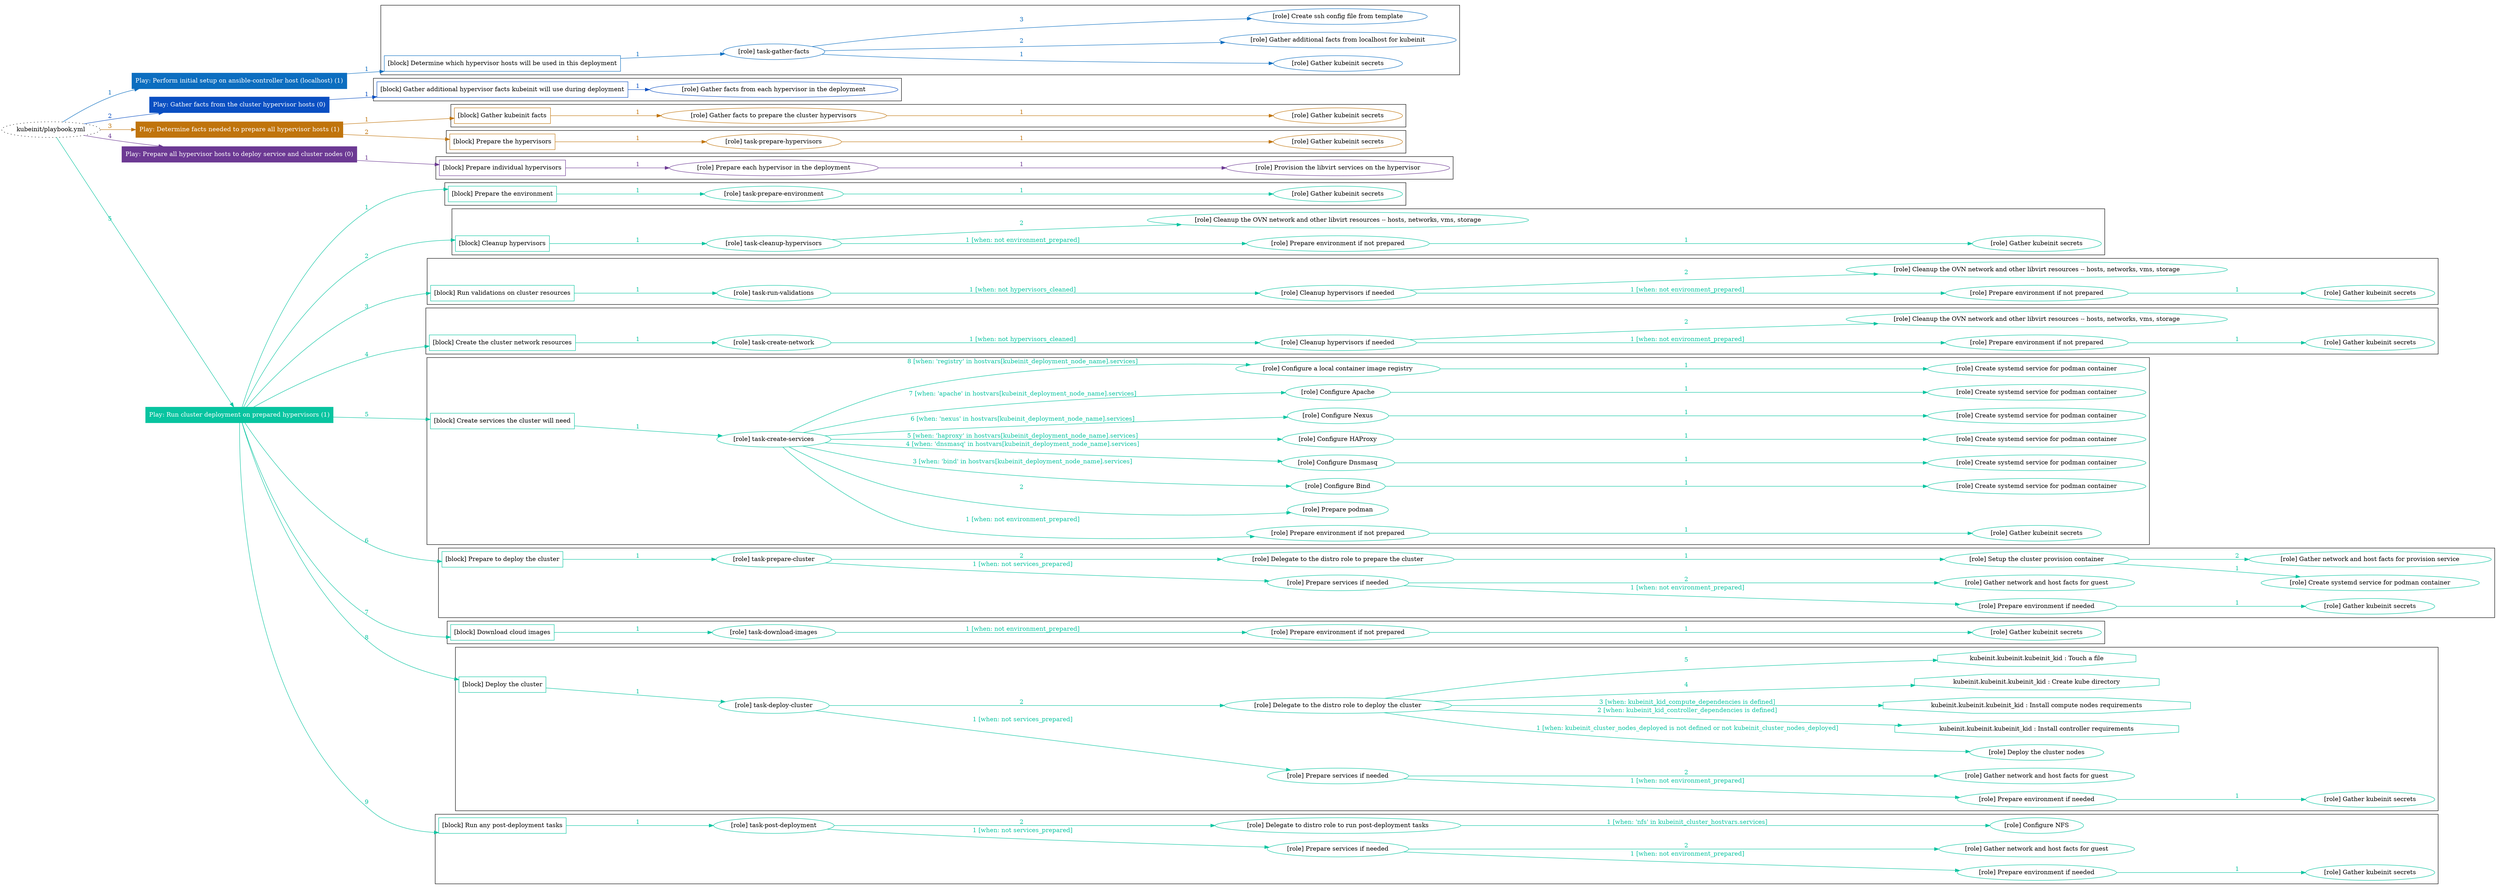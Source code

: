 digraph {
	graph [concentrate=true ordering=in rankdir=LR ratio=fill]
	edge [esep=5 sep=10]
	"kubeinit/playbook.yml" [URL="/home/runner/work/kubeinit/kubeinit/kubeinit/playbook.yml" id=playbook_22197da9 style=dotted]
	"kubeinit/playbook.yml" -> play_dfbb3add [label="1 " color="#0c6ec0" fontcolor="#0c6ec0" id=edge_daa9e995 labeltooltip="1 " tooltip="1 "]
	subgraph "Play: Perform initial setup on ansible-controller host (localhost) (1)" {
		play_dfbb3add [label="Play: Perform initial setup on ansible-controller host (localhost) (1)" URL="/home/runner/work/kubeinit/kubeinit/kubeinit/playbook.yml" color="#0c6ec0" fontcolor="#ffffff" id=play_dfbb3add shape=box style=filled tooltip=localhost]
		play_dfbb3add -> block_6f5f00fe [label=1 color="#0c6ec0" fontcolor="#0c6ec0" id=edge_54e26ec7 labeltooltip=1 tooltip=1]
		subgraph cluster_block_6f5f00fe {
			block_6f5f00fe [label="[block] Determine which hypervisor hosts will be used in this deployment" URL="/home/runner/work/kubeinit/kubeinit/kubeinit/playbook.yml" color="#0c6ec0" id=block_6f5f00fe labeltooltip="Determine which hypervisor hosts will be used in this deployment" shape=box tooltip="Determine which hypervisor hosts will be used in this deployment"]
			block_6f5f00fe -> role_63e7d4ee [label="1 " color="#0c6ec0" fontcolor="#0c6ec0" id=edge_3710cad5 labeltooltip="1 " tooltip="1 "]
			subgraph "task-gather-facts" {
				role_63e7d4ee [label="[role] task-gather-facts" URL="/home/runner/work/kubeinit/kubeinit/kubeinit/playbook.yml" color="#0c6ec0" id=role_63e7d4ee tooltip="task-gather-facts"]
				role_63e7d4ee -> role_2465e151 [label="1 " color="#0c6ec0" fontcolor="#0c6ec0" id=edge_50d20d78 labeltooltip="1 " tooltip="1 "]
				subgraph "Gather kubeinit secrets" {
					role_2465e151 [label="[role] Gather kubeinit secrets" URL="/home/runner/.ansible/collections/ansible_collections/kubeinit/kubeinit/roles/kubeinit_prepare/tasks/build_hypervisors_group.yml" color="#0c6ec0" id=role_2465e151 tooltip="Gather kubeinit secrets"]
				}
				role_63e7d4ee -> role_0778897a [label="2 " color="#0c6ec0" fontcolor="#0c6ec0" id=edge_d1213c24 labeltooltip="2 " tooltip="2 "]
				subgraph "Gather additional facts from localhost for kubeinit" {
					role_0778897a [label="[role] Gather additional facts from localhost for kubeinit" URL="/home/runner/.ansible/collections/ansible_collections/kubeinit/kubeinit/roles/kubeinit_prepare/tasks/build_hypervisors_group.yml" color="#0c6ec0" id=role_0778897a tooltip="Gather additional facts from localhost for kubeinit"]
				}
				role_63e7d4ee -> role_16df8409 [label="3 " color="#0c6ec0" fontcolor="#0c6ec0" id=edge_a0b9097c labeltooltip="3 " tooltip="3 "]
				subgraph "Create ssh config file from template" {
					role_16df8409 [label="[role] Create ssh config file from template" URL="/home/runner/.ansible/collections/ansible_collections/kubeinit/kubeinit/roles/kubeinit_prepare/tasks/build_hypervisors_group.yml" color="#0c6ec0" id=role_16df8409 tooltip="Create ssh config file from template"]
				}
			}
		}
	}
	"kubeinit/playbook.yml" -> play_1819d7c6 [label="2 " color="#0a4fc2" fontcolor="#0a4fc2" id=edge_06a227a9 labeltooltip="2 " tooltip="2 "]
	subgraph "Play: Gather facts from the cluster hypervisor hosts (0)" {
		play_1819d7c6 [label="Play: Gather facts from the cluster hypervisor hosts (0)" URL="/home/runner/work/kubeinit/kubeinit/kubeinit/playbook.yml" color="#0a4fc2" fontcolor="#ffffff" id=play_1819d7c6 shape=box style=filled tooltip="Play: Gather facts from the cluster hypervisor hosts (0)"]
		play_1819d7c6 -> block_74dc9db5 [label=1 color="#0a4fc2" fontcolor="#0a4fc2" id=edge_98acb7e0 labeltooltip=1 tooltip=1]
		subgraph cluster_block_74dc9db5 {
			block_74dc9db5 [label="[block] Gather additional hypervisor facts kubeinit will use during deployment" URL="/home/runner/work/kubeinit/kubeinit/kubeinit/playbook.yml" color="#0a4fc2" id=block_74dc9db5 labeltooltip="Gather additional hypervisor facts kubeinit will use during deployment" shape=box tooltip="Gather additional hypervisor facts kubeinit will use during deployment"]
			block_74dc9db5 -> role_ea27091c [label="1 " color="#0a4fc2" fontcolor="#0a4fc2" id=edge_0d5a9756 labeltooltip="1 " tooltip="1 "]
			subgraph "Gather facts from each hypervisor in the deployment" {
				role_ea27091c [label="[role] Gather facts from each hypervisor in the deployment" URL="/home/runner/work/kubeinit/kubeinit/kubeinit/playbook.yml" color="#0a4fc2" id=role_ea27091c tooltip="Gather facts from each hypervisor in the deployment"]
			}
		}
	}
	"kubeinit/playbook.yml" -> play_4933cd60 [label="3 " color="#c0740c" fontcolor="#c0740c" id=edge_a0f197e3 labeltooltip="3 " tooltip="3 "]
	subgraph "Play: Determine facts needed to prepare all hypervisor hosts (1)" {
		play_4933cd60 [label="Play: Determine facts needed to prepare all hypervisor hosts (1)" URL="/home/runner/work/kubeinit/kubeinit/kubeinit/playbook.yml" color="#c0740c" fontcolor="#ffffff" id=play_4933cd60 shape=box style=filled tooltip=localhost]
		play_4933cd60 -> block_14d2f7b6 [label=1 color="#c0740c" fontcolor="#c0740c" id=edge_ce00b494 labeltooltip=1 tooltip=1]
		subgraph cluster_block_14d2f7b6 {
			block_14d2f7b6 [label="[block] Gather kubeinit facts" URL="/home/runner/work/kubeinit/kubeinit/kubeinit/playbook.yml" color="#c0740c" id=block_14d2f7b6 labeltooltip="Gather kubeinit facts" shape=box tooltip="Gather kubeinit facts"]
			block_14d2f7b6 -> role_444269ab [label="1 " color="#c0740c" fontcolor="#c0740c" id=edge_731fd432 labeltooltip="1 " tooltip="1 "]
			subgraph "Gather facts to prepare the cluster hypervisors" {
				role_444269ab [label="[role] Gather facts to prepare the cluster hypervisors" URL="/home/runner/work/kubeinit/kubeinit/kubeinit/playbook.yml" color="#c0740c" id=role_444269ab tooltip="Gather facts to prepare the cluster hypervisors"]
				role_444269ab -> role_38a3f9aa [label="1 " color="#c0740c" fontcolor="#c0740c" id=edge_2189d245 labeltooltip="1 " tooltip="1 "]
				subgraph "Gather kubeinit secrets" {
					role_38a3f9aa [label="[role] Gather kubeinit secrets" URL="/home/runner/.ansible/collections/ansible_collections/kubeinit/kubeinit/roles/kubeinit_prepare/tasks/gather_kubeinit_facts.yml" color="#c0740c" id=role_38a3f9aa tooltip="Gather kubeinit secrets"]
				}
			}
		}
		play_4933cd60 -> block_ef5583ae [label=2 color="#c0740c" fontcolor="#c0740c" id=edge_85aeae31 labeltooltip=2 tooltip=2]
		subgraph cluster_block_ef5583ae {
			block_ef5583ae [label="[block] Prepare the hypervisors" URL="/home/runner/work/kubeinit/kubeinit/kubeinit/playbook.yml" color="#c0740c" id=block_ef5583ae labeltooltip="Prepare the hypervisors" shape=box tooltip="Prepare the hypervisors"]
			block_ef5583ae -> role_3edee501 [label="1 " color="#c0740c" fontcolor="#c0740c" id=edge_c57f57ad labeltooltip="1 " tooltip="1 "]
			subgraph "task-prepare-hypervisors" {
				role_3edee501 [label="[role] task-prepare-hypervisors" URL="/home/runner/work/kubeinit/kubeinit/kubeinit/playbook.yml" color="#c0740c" id=role_3edee501 tooltip="task-prepare-hypervisors"]
				role_3edee501 -> role_8e054eee [label="1 " color="#c0740c" fontcolor="#c0740c" id=edge_2eb22603 labeltooltip="1 " tooltip="1 "]
				subgraph "Gather kubeinit secrets" {
					role_8e054eee [label="[role] Gather kubeinit secrets" URL="/home/runner/.ansible/collections/ansible_collections/kubeinit/kubeinit/roles/kubeinit_prepare/tasks/gather_kubeinit_facts.yml" color="#c0740c" id=role_8e054eee tooltip="Gather kubeinit secrets"]
				}
			}
		}
	}
	"kubeinit/playbook.yml" -> play_22c21486 [label="4 " color="#6c3993" fontcolor="#6c3993" id=edge_c69cd452 labeltooltip="4 " tooltip="4 "]
	subgraph "Play: Prepare all hypervisor hosts to deploy service and cluster nodes (0)" {
		play_22c21486 [label="Play: Prepare all hypervisor hosts to deploy service and cluster nodes (0)" URL="/home/runner/work/kubeinit/kubeinit/kubeinit/playbook.yml" color="#6c3993" fontcolor="#ffffff" id=play_22c21486 shape=box style=filled tooltip="Play: Prepare all hypervisor hosts to deploy service and cluster nodes (0)"]
		play_22c21486 -> block_dadc3f27 [label=1 color="#6c3993" fontcolor="#6c3993" id=edge_1605c1c4 labeltooltip=1 tooltip=1]
		subgraph cluster_block_dadc3f27 {
			block_dadc3f27 [label="[block] Prepare individual hypervisors" URL="/home/runner/work/kubeinit/kubeinit/kubeinit/playbook.yml" color="#6c3993" id=block_dadc3f27 labeltooltip="Prepare individual hypervisors" shape=box tooltip="Prepare individual hypervisors"]
			block_dadc3f27 -> role_3fb8273d [label="1 " color="#6c3993" fontcolor="#6c3993" id=edge_8bc1fc9d labeltooltip="1 " tooltip="1 "]
			subgraph "Prepare each hypervisor in the deployment" {
				role_3fb8273d [label="[role] Prepare each hypervisor in the deployment" URL="/home/runner/work/kubeinit/kubeinit/kubeinit/playbook.yml" color="#6c3993" id=role_3fb8273d tooltip="Prepare each hypervisor in the deployment"]
				role_3fb8273d -> role_47a8829d [label="1 " color="#6c3993" fontcolor="#6c3993" id=edge_d5b0da72 labeltooltip="1 " tooltip="1 "]
				subgraph "Provision the libvirt services on the hypervisor" {
					role_47a8829d [label="[role] Provision the libvirt services on the hypervisor" URL="/home/runner/.ansible/collections/ansible_collections/kubeinit/kubeinit/roles/kubeinit_prepare/tasks/prepare_hypervisor.yml" color="#6c3993" id=role_47a8829d tooltip="Provision the libvirt services on the hypervisor"]
				}
			}
		}
	}
	"kubeinit/playbook.yml" -> play_25869665 [label="5 " color="#08c4a0" fontcolor="#08c4a0" id=edge_3e94127d labeltooltip="5 " tooltip="5 "]
	subgraph "Play: Run cluster deployment on prepared hypervisors (1)" {
		play_25869665 [label="Play: Run cluster deployment on prepared hypervisors (1)" URL="/home/runner/work/kubeinit/kubeinit/kubeinit/playbook.yml" color="#08c4a0" fontcolor="#ffffff" id=play_25869665 shape=box style=filled tooltip=localhost]
		play_25869665 -> block_2323a102 [label=1 color="#08c4a0" fontcolor="#08c4a0" id=edge_537d55c5 labeltooltip=1 tooltip=1]
		subgraph cluster_block_2323a102 {
			block_2323a102 [label="[block] Prepare the environment" URL="/home/runner/work/kubeinit/kubeinit/kubeinit/playbook.yml" color="#08c4a0" id=block_2323a102 labeltooltip="Prepare the environment" shape=box tooltip="Prepare the environment"]
			block_2323a102 -> role_9ac5d329 [label="1 " color="#08c4a0" fontcolor="#08c4a0" id=edge_85229d1d labeltooltip="1 " tooltip="1 "]
			subgraph "task-prepare-environment" {
				role_9ac5d329 [label="[role] task-prepare-environment" URL="/home/runner/work/kubeinit/kubeinit/kubeinit/playbook.yml" color="#08c4a0" id=role_9ac5d329 tooltip="task-prepare-environment"]
				role_9ac5d329 -> role_4e798cd1 [label="1 " color="#08c4a0" fontcolor="#08c4a0" id=edge_be746b03 labeltooltip="1 " tooltip="1 "]
				subgraph "Gather kubeinit secrets" {
					role_4e798cd1 [label="[role] Gather kubeinit secrets" URL="/home/runner/.ansible/collections/ansible_collections/kubeinit/kubeinit/roles/kubeinit_prepare/tasks/gather_kubeinit_facts.yml" color="#08c4a0" id=role_4e798cd1 tooltip="Gather kubeinit secrets"]
				}
			}
		}
		play_25869665 -> block_086ba03d [label=2 color="#08c4a0" fontcolor="#08c4a0" id=edge_cbdcc7f5 labeltooltip=2 tooltip=2]
		subgraph cluster_block_086ba03d {
			block_086ba03d [label="[block] Cleanup hypervisors" URL="/home/runner/work/kubeinit/kubeinit/kubeinit/playbook.yml" color="#08c4a0" id=block_086ba03d labeltooltip="Cleanup hypervisors" shape=box tooltip="Cleanup hypervisors"]
			block_086ba03d -> role_3596e7da [label="1 " color="#08c4a0" fontcolor="#08c4a0" id=edge_333f1422 labeltooltip="1 " tooltip="1 "]
			subgraph "task-cleanup-hypervisors" {
				role_3596e7da [label="[role] task-cleanup-hypervisors" URL="/home/runner/work/kubeinit/kubeinit/kubeinit/playbook.yml" color="#08c4a0" id=role_3596e7da tooltip="task-cleanup-hypervisors"]
				role_3596e7da -> role_9860547c [label="1 [when: not environment_prepared]" color="#08c4a0" fontcolor="#08c4a0" id=edge_645aa606 labeltooltip="1 [when: not environment_prepared]" tooltip="1 [when: not environment_prepared]"]
				subgraph "Prepare environment if not prepared" {
					role_9860547c [label="[role] Prepare environment if not prepared" URL="/home/runner/.ansible/collections/ansible_collections/kubeinit/kubeinit/roles/kubeinit_prepare/tasks/cleanup_hypervisors.yml" color="#08c4a0" id=role_9860547c tooltip="Prepare environment if not prepared"]
					role_9860547c -> role_bac685ea [label="1 " color="#08c4a0" fontcolor="#08c4a0" id=edge_84f13e6b labeltooltip="1 " tooltip="1 "]
					subgraph "Gather kubeinit secrets" {
						role_bac685ea [label="[role] Gather kubeinit secrets" URL="/home/runner/.ansible/collections/ansible_collections/kubeinit/kubeinit/roles/kubeinit_prepare/tasks/gather_kubeinit_facts.yml" color="#08c4a0" id=role_bac685ea tooltip="Gather kubeinit secrets"]
					}
				}
				role_3596e7da -> role_233bf0fc [label="2 " color="#08c4a0" fontcolor="#08c4a0" id=edge_42653588 labeltooltip="2 " tooltip="2 "]
				subgraph "Cleanup the OVN network and other libvirt resources -- hosts, networks, vms, storage" {
					role_233bf0fc [label="[role] Cleanup the OVN network and other libvirt resources -- hosts, networks, vms, storage" URL="/home/runner/.ansible/collections/ansible_collections/kubeinit/kubeinit/roles/kubeinit_prepare/tasks/cleanup_hypervisors.yml" color="#08c4a0" id=role_233bf0fc tooltip="Cleanup the OVN network and other libvirt resources -- hosts, networks, vms, storage"]
				}
			}
		}
		play_25869665 -> block_9a616927 [label=3 color="#08c4a0" fontcolor="#08c4a0" id=edge_1c16e796 labeltooltip=3 tooltip=3]
		subgraph cluster_block_9a616927 {
			block_9a616927 [label="[block] Run validations on cluster resources" URL="/home/runner/work/kubeinit/kubeinit/kubeinit/playbook.yml" color="#08c4a0" id=block_9a616927 labeltooltip="Run validations on cluster resources" shape=box tooltip="Run validations on cluster resources"]
			block_9a616927 -> role_8fa60283 [label="1 " color="#08c4a0" fontcolor="#08c4a0" id=edge_b47c0789 labeltooltip="1 " tooltip="1 "]
			subgraph "task-run-validations" {
				role_8fa60283 [label="[role] task-run-validations" URL="/home/runner/work/kubeinit/kubeinit/kubeinit/playbook.yml" color="#08c4a0" id=role_8fa60283 tooltip="task-run-validations"]
				role_8fa60283 -> role_7f76159a [label="1 [when: not hypervisors_cleaned]" color="#08c4a0" fontcolor="#08c4a0" id=edge_b6884a17 labeltooltip="1 [when: not hypervisors_cleaned]" tooltip="1 [when: not hypervisors_cleaned]"]
				subgraph "Cleanup hypervisors if needed" {
					role_7f76159a [label="[role] Cleanup hypervisors if needed" URL="/home/runner/.ansible/collections/ansible_collections/kubeinit/kubeinit/roles/kubeinit_validations/tasks/main.yml" color="#08c4a0" id=role_7f76159a tooltip="Cleanup hypervisors if needed"]
					role_7f76159a -> role_2cfac572 [label="1 [when: not environment_prepared]" color="#08c4a0" fontcolor="#08c4a0" id=edge_d76bd195 labeltooltip="1 [when: not environment_prepared]" tooltip="1 [when: not environment_prepared]"]
					subgraph "Prepare environment if not prepared" {
						role_2cfac572 [label="[role] Prepare environment if not prepared" URL="/home/runner/.ansible/collections/ansible_collections/kubeinit/kubeinit/roles/kubeinit_prepare/tasks/cleanup_hypervisors.yml" color="#08c4a0" id=role_2cfac572 tooltip="Prepare environment if not prepared"]
						role_2cfac572 -> role_48d9a08e [label="1 " color="#08c4a0" fontcolor="#08c4a0" id=edge_9d311bc6 labeltooltip="1 " tooltip="1 "]
						subgraph "Gather kubeinit secrets" {
							role_48d9a08e [label="[role] Gather kubeinit secrets" URL="/home/runner/.ansible/collections/ansible_collections/kubeinit/kubeinit/roles/kubeinit_prepare/tasks/gather_kubeinit_facts.yml" color="#08c4a0" id=role_48d9a08e tooltip="Gather kubeinit secrets"]
						}
					}
					role_7f76159a -> role_aa34b03e [label="2 " color="#08c4a0" fontcolor="#08c4a0" id=edge_5a52cf88 labeltooltip="2 " tooltip="2 "]
					subgraph "Cleanup the OVN network and other libvirt resources -- hosts, networks, vms, storage" {
						role_aa34b03e [label="[role] Cleanup the OVN network and other libvirt resources -- hosts, networks, vms, storage" URL="/home/runner/.ansible/collections/ansible_collections/kubeinit/kubeinit/roles/kubeinit_prepare/tasks/cleanup_hypervisors.yml" color="#08c4a0" id=role_aa34b03e tooltip="Cleanup the OVN network and other libvirt resources -- hosts, networks, vms, storage"]
					}
				}
			}
		}
		play_25869665 -> block_8c436ce5 [label=4 color="#08c4a0" fontcolor="#08c4a0" id=edge_51f6d04b labeltooltip=4 tooltip=4]
		subgraph cluster_block_8c436ce5 {
			block_8c436ce5 [label="[block] Create the cluster network resources" URL="/home/runner/work/kubeinit/kubeinit/kubeinit/playbook.yml" color="#08c4a0" id=block_8c436ce5 labeltooltip="Create the cluster network resources" shape=box tooltip="Create the cluster network resources"]
			block_8c436ce5 -> role_8d3e349b [label="1 " color="#08c4a0" fontcolor="#08c4a0" id=edge_104cea3f labeltooltip="1 " tooltip="1 "]
			subgraph "task-create-network" {
				role_8d3e349b [label="[role] task-create-network" URL="/home/runner/work/kubeinit/kubeinit/kubeinit/playbook.yml" color="#08c4a0" id=role_8d3e349b tooltip="task-create-network"]
				role_8d3e349b -> role_f167e536 [label="1 [when: not hypervisors_cleaned]" color="#08c4a0" fontcolor="#08c4a0" id=edge_1a826691 labeltooltip="1 [when: not hypervisors_cleaned]" tooltip="1 [when: not hypervisors_cleaned]"]
				subgraph "Cleanup hypervisors if needed" {
					role_f167e536 [label="[role] Cleanup hypervisors if needed" URL="/home/runner/.ansible/collections/ansible_collections/kubeinit/kubeinit/roles/kubeinit_libvirt/tasks/create_network.yml" color="#08c4a0" id=role_f167e536 tooltip="Cleanup hypervisors if needed"]
					role_f167e536 -> role_ddc7cadd [label="1 [when: not environment_prepared]" color="#08c4a0" fontcolor="#08c4a0" id=edge_fc0d0049 labeltooltip="1 [when: not environment_prepared]" tooltip="1 [when: not environment_prepared]"]
					subgraph "Prepare environment if not prepared" {
						role_ddc7cadd [label="[role] Prepare environment if not prepared" URL="/home/runner/.ansible/collections/ansible_collections/kubeinit/kubeinit/roles/kubeinit_prepare/tasks/cleanup_hypervisors.yml" color="#08c4a0" id=role_ddc7cadd tooltip="Prepare environment if not prepared"]
						role_ddc7cadd -> role_4694f97b [label="1 " color="#08c4a0" fontcolor="#08c4a0" id=edge_6f8db6b2 labeltooltip="1 " tooltip="1 "]
						subgraph "Gather kubeinit secrets" {
							role_4694f97b [label="[role] Gather kubeinit secrets" URL="/home/runner/.ansible/collections/ansible_collections/kubeinit/kubeinit/roles/kubeinit_prepare/tasks/gather_kubeinit_facts.yml" color="#08c4a0" id=role_4694f97b tooltip="Gather kubeinit secrets"]
						}
					}
					role_f167e536 -> role_a2db84c2 [label="2 " color="#08c4a0" fontcolor="#08c4a0" id=edge_7b0ce2a2 labeltooltip="2 " tooltip="2 "]
					subgraph "Cleanup the OVN network and other libvirt resources -- hosts, networks, vms, storage" {
						role_a2db84c2 [label="[role] Cleanup the OVN network and other libvirt resources -- hosts, networks, vms, storage" URL="/home/runner/.ansible/collections/ansible_collections/kubeinit/kubeinit/roles/kubeinit_prepare/tasks/cleanup_hypervisors.yml" color="#08c4a0" id=role_a2db84c2 tooltip="Cleanup the OVN network and other libvirt resources -- hosts, networks, vms, storage"]
					}
				}
			}
		}
		play_25869665 -> block_6b591967 [label=5 color="#08c4a0" fontcolor="#08c4a0" id=edge_e4df0a84 labeltooltip=5 tooltip=5]
		subgraph cluster_block_6b591967 {
			block_6b591967 [label="[block] Create services the cluster will need" URL="/home/runner/work/kubeinit/kubeinit/kubeinit/playbook.yml" color="#08c4a0" id=block_6b591967 labeltooltip="Create services the cluster will need" shape=box tooltip="Create services the cluster will need"]
			block_6b591967 -> role_39208a03 [label="1 " color="#08c4a0" fontcolor="#08c4a0" id=edge_26166ead labeltooltip="1 " tooltip="1 "]
			subgraph "task-create-services" {
				role_39208a03 [label="[role] task-create-services" URL="/home/runner/work/kubeinit/kubeinit/kubeinit/playbook.yml" color="#08c4a0" id=role_39208a03 tooltip="task-create-services"]
				role_39208a03 -> role_42a686e4 [label="1 [when: not environment_prepared]" color="#08c4a0" fontcolor="#08c4a0" id=edge_9b38b5af labeltooltip="1 [when: not environment_prepared]" tooltip="1 [when: not environment_prepared]"]
				subgraph "Prepare environment if not prepared" {
					role_42a686e4 [label="[role] Prepare environment if not prepared" URL="/home/runner/.ansible/collections/ansible_collections/kubeinit/kubeinit/roles/kubeinit_services/tasks/main.yml" color="#08c4a0" id=role_42a686e4 tooltip="Prepare environment if not prepared"]
					role_42a686e4 -> role_676ee96d [label="1 " color="#08c4a0" fontcolor="#08c4a0" id=edge_1986335a labeltooltip="1 " tooltip="1 "]
					subgraph "Gather kubeinit secrets" {
						role_676ee96d [label="[role] Gather kubeinit secrets" URL="/home/runner/.ansible/collections/ansible_collections/kubeinit/kubeinit/roles/kubeinit_prepare/tasks/gather_kubeinit_facts.yml" color="#08c4a0" id=role_676ee96d tooltip="Gather kubeinit secrets"]
					}
				}
				role_39208a03 -> role_534069b2 [label="2 " color="#08c4a0" fontcolor="#08c4a0" id=edge_cbef2bf5 labeltooltip="2 " tooltip="2 "]
				subgraph "Prepare podman" {
					role_534069b2 [label="[role] Prepare podman" URL="/home/runner/.ansible/collections/ansible_collections/kubeinit/kubeinit/roles/kubeinit_services/tasks/00_create_service_pod.yml" color="#08c4a0" id=role_534069b2 tooltip="Prepare podman"]
				}
				role_39208a03 -> role_69df8052 [label="3 [when: 'bind' in hostvars[kubeinit_deployment_node_name].services]" color="#08c4a0" fontcolor="#08c4a0" id=edge_3fe92cd1 labeltooltip="3 [when: 'bind' in hostvars[kubeinit_deployment_node_name].services]" tooltip="3 [when: 'bind' in hostvars[kubeinit_deployment_node_name].services]"]
				subgraph "Configure Bind" {
					role_69df8052 [label="[role] Configure Bind" URL="/home/runner/.ansible/collections/ansible_collections/kubeinit/kubeinit/roles/kubeinit_services/tasks/start_services_containers.yml" color="#08c4a0" id=role_69df8052 tooltip="Configure Bind"]
					role_69df8052 -> role_7f978997 [label="1 " color="#08c4a0" fontcolor="#08c4a0" id=edge_891d091e labeltooltip="1 " tooltip="1 "]
					subgraph "Create systemd service for podman container" {
						role_7f978997 [label="[role] Create systemd service for podman container" URL="/home/runner/.ansible/collections/ansible_collections/kubeinit/kubeinit/roles/kubeinit_bind/tasks/main.yml" color="#08c4a0" id=role_7f978997 tooltip="Create systemd service for podman container"]
					}
				}
				role_39208a03 -> role_ff805c4d [label="4 [when: 'dnsmasq' in hostvars[kubeinit_deployment_node_name].services]" color="#08c4a0" fontcolor="#08c4a0" id=edge_972d24ff labeltooltip="4 [when: 'dnsmasq' in hostvars[kubeinit_deployment_node_name].services]" tooltip="4 [when: 'dnsmasq' in hostvars[kubeinit_deployment_node_name].services]"]
				subgraph "Configure Dnsmasq" {
					role_ff805c4d [label="[role] Configure Dnsmasq" URL="/home/runner/.ansible/collections/ansible_collections/kubeinit/kubeinit/roles/kubeinit_services/tasks/start_services_containers.yml" color="#08c4a0" id=role_ff805c4d tooltip="Configure Dnsmasq"]
					role_ff805c4d -> role_c4e0bb2e [label="1 " color="#08c4a0" fontcolor="#08c4a0" id=edge_5fb4d0c7 labeltooltip="1 " tooltip="1 "]
					subgraph "Create systemd service for podman container" {
						role_c4e0bb2e [label="[role] Create systemd service for podman container" URL="/home/runner/.ansible/collections/ansible_collections/kubeinit/kubeinit/roles/kubeinit_dnsmasq/tasks/main.yml" color="#08c4a0" id=role_c4e0bb2e tooltip="Create systemd service for podman container"]
					}
				}
				role_39208a03 -> role_ab87d8ef [label="5 [when: 'haproxy' in hostvars[kubeinit_deployment_node_name].services]" color="#08c4a0" fontcolor="#08c4a0" id=edge_cb9434a4 labeltooltip="5 [when: 'haproxy' in hostvars[kubeinit_deployment_node_name].services]" tooltip="5 [when: 'haproxy' in hostvars[kubeinit_deployment_node_name].services]"]
				subgraph "Configure HAProxy" {
					role_ab87d8ef [label="[role] Configure HAProxy" URL="/home/runner/.ansible/collections/ansible_collections/kubeinit/kubeinit/roles/kubeinit_services/tasks/start_services_containers.yml" color="#08c4a0" id=role_ab87d8ef tooltip="Configure HAProxy"]
					role_ab87d8ef -> role_3af95784 [label="1 " color="#08c4a0" fontcolor="#08c4a0" id=edge_df7e9974 labeltooltip="1 " tooltip="1 "]
					subgraph "Create systemd service for podman container" {
						role_3af95784 [label="[role] Create systemd service for podman container" URL="/home/runner/.ansible/collections/ansible_collections/kubeinit/kubeinit/roles/kubeinit_haproxy/tasks/main.yml" color="#08c4a0" id=role_3af95784 tooltip="Create systemd service for podman container"]
					}
				}
				role_39208a03 -> role_d91354f6 [label="6 [when: 'nexus' in hostvars[kubeinit_deployment_node_name].services]" color="#08c4a0" fontcolor="#08c4a0" id=edge_7c894eb6 labeltooltip="6 [when: 'nexus' in hostvars[kubeinit_deployment_node_name].services]" tooltip="6 [when: 'nexus' in hostvars[kubeinit_deployment_node_name].services]"]
				subgraph "Configure Nexus" {
					role_d91354f6 [label="[role] Configure Nexus" URL="/home/runner/.ansible/collections/ansible_collections/kubeinit/kubeinit/roles/kubeinit_services/tasks/start_services_containers.yml" color="#08c4a0" id=role_d91354f6 tooltip="Configure Nexus"]
					role_d91354f6 -> role_5b537943 [label="1 " color="#08c4a0" fontcolor="#08c4a0" id=edge_c74254db labeltooltip="1 " tooltip="1 "]
					subgraph "Create systemd service for podman container" {
						role_5b537943 [label="[role] Create systemd service for podman container" URL="/home/runner/.ansible/collections/ansible_collections/kubeinit/kubeinit/roles/kubeinit_nexus/tasks/main.yml" color="#08c4a0" id=role_5b537943 tooltip="Create systemd service for podman container"]
					}
				}
				role_39208a03 -> role_2cd15115 [label="7 [when: 'apache' in hostvars[kubeinit_deployment_node_name].services]" color="#08c4a0" fontcolor="#08c4a0" id=edge_e015c074 labeltooltip="7 [when: 'apache' in hostvars[kubeinit_deployment_node_name].services]" tooltip="7 [when: 'apache' in hostvars[kubeinit_deployment_node_name].services]"]
				subgraph "Configure Apache" {
					role_2cd15115 [label="[role] Configure Apache" URL="/home/runner/.ansible/collections/ansible_collections/kubeinit/kubeinit/roles/kubeinit_services/tasks/start_services_containers.yml" color="#08c4a0" id=role_2cd15115 tooltip="Configure Apache"]
					role_2cd15115 -> role_170066b7 [label="1 " color="#08c4a0" fontcolor="#08c4a0" id=edge_3b35a89c labeltooltip="1 " tooltip="1 "]
					subgraph "Create systemd service for podman container" {
						role_170066b7 [label="[role] Create systemd service for podman container" URL="/home/runner/.ansible/collections/ansible_collections/kubeinit/kubeinit/roles/kubeinit_apache/tasks/main.yml" color="#08c4a0" id=role_170066b7 tooltip="Create systemd service for podman container"]
					}
				}
				role_39208a03 -> role_076d5a11 [label="8 [when: 'registry' in hostvars[kubeinit_deployment_node_name].services]" color="#08c4a0" fontcolor="#08c4a0" id=edge_94f6e952 labeltooltip="8 [when: 'registry' in hostvars[kubeinit_deployment_node_name].services]" tooltip="8 [when: 'registry' in hostvars[kubeinit_deployment_node_name].services]"]
				subgraph "Configure a local container image registry" {
					role_076d5a11 [label="[role] Configure a local container image registry" URL="/home/runner/.ansible/collections/ansible_collections/kubeinit/kubeinit/roles/kubeinit_services/tasks/start_services_containers.yml" color="#08c4a0" id=role_076d5a11 tooltip="Configure a local container image registry"]
					role_076d5a11 -> role_9f1230c0 [label="1 " color="#08c4a0" fontcolor="#08c4a0" id=edge_29b25f54 labeltooltip="1 " tooltip="1 "]
					subgraph "Create systemd service for podman container" {
						role_9f1230c0 [label="[role] Create systemd service for podman container" URL="/home/runner/.ansible/collections/ansible_collections/kubeinit/kubeinit/roles/kubeinit_registry/tasks/main.yml" color="#08c4a0" id=role_9f1230c0 tooltip="Create systemd service for podman container"]
					}
				}
			}
		}
		play_25869665 -> block_59b24ce5 [label=6 color="#08c4a0" fontcolor="#08c4a0" id=edge_3ca749b3 labeltooltip=6 tooltip=6]
		subgraph cluster_block_59b24ce5 {
			block_59b24ce5 [label="[block] Prepare to deploy the cluster" URL="/home/runner/work/kubeinit/kubeinit/kubeinit/playbook.yml" color="#08c4a0" id=block_59b24ce5 labeltooltip="Prepare to deploy the cluster" shape=box tooltip="Prepare to deploy the cluster"]
			block_59b24ce5 -> role_d3bb145e [label="1 " color="#08c4a0" fontcolor="#08c4a0" id=edge_2d5eadd1 labeltooltip="1 " tooltip="1 "]
			subgraph "task-prepare-cluster" {
				role_d3bb145e [label="[role] task-prepare-cluster" URL="/home/runner/work/kubeinit/kubeinit/kubeinit/playbook.yml" color="#08c4a0" id=role_d3bb145e tooltip="task-prepare-cluster"]
				role_d3bb145e -> role_cbe1ca66 [label="1 [when: not services_prepared]" color="#08c4a0" fontcolor="#08c4a0" id=edge_9f7b5376 labeltooltip="1 [when: not services_prepared]" tooltip="1 [when: not services_prepared]"]
				subgraph "Prepare services if needed" {
					role_cbe1ca66 [label="[role] Prepare services if needed" URL="/home/runner/.ansible/collections/ansible_collections/kubeinit/kubeinit/roles/kubeinit_prepare/tasks/prepare_cluster.yml" color="#08c4a0" id=role_cbe1ca66 tooltip="Prepare services if needed"]
					role_cbe1ca66 -> role_284bb7ce [label="1 [when: not environment_prepared]" color="#08c4a0" fontcolor="#08c4a0" id=edge_f85e8982 labeltooltip="1 [when: not environment_prepared]" tooltip="1 [when: not environment_prepared]"]
					subgraph "Prepare environment if needed" {
						role_284bb7ce [label="[role] Prepare environment if needed" URL="/home/runner/.ansible/collections/ansible_collections/kubeinit/kubeinit/roles/kubeinit_services/tasks/prepare_services.yml" color="#08c4a0" id=role_284bb7ce tooltip="Prepare environment if needed"]
						role_284bb7ce -> role_3911c566 [label="1 " color="#08c4a0" fontcolor="#08c4a0" id=edge_3d614f13 labeltooltip="1 " tooltip="1 "]
						subgraph "Gather kubeinit secrets" {
							role_3911c566 [label="[role] Gather kubeinit secrets" URL="/home/runner/.ansible/collections/ansible_collections/kubeinit/kubeinit/roles/kubeinit_prepare/tasks/gather_kubeinit_facts.yml" color="#08c4a0" id=role_3911c566 tooltip="Gather kubeinit secrets"]
						}
					}
					role_cbe1ca66 -> role_8c838ef4 [label="2 " color="#08c4a0" fontcolor="#08c4a0" id=edge_77443400 labeltooltip="2 " tooltip="2 "]
					subgraph "Gather network and host facts for guest" {
						role_8c838ef4 [label="[role] Gather network and host facts for guest" URL="/home/runner/.ansible/collections/ansible_collections/kubeinit/kubeinit/roles/kubeinit_services/tasks/prepare_services.yml" color="#08c4a0" id=role_8c838ef4 tooltip="Gather network and host facts for guest"]
					}
				}
				role_d3bb145e -> role_b0cfb166 [label="2 " color="#08c4a0" fontcolor="#08c4a0" id=edge_92816b8b labeltooltip="2 " tooltip="2 "]
				subgraph "Delegate to the distro role to prepare the cluster" {
					role_b0cfb166 [label="[role] Delegate to the distro role to prepare the cluster" URL="/home/runner/.ansible/collections/ansible_collections/kubeinit/kubeinit/roles/kubeinit_prepare/tasks/prepare_cluster.yml" color="#08c4a0" id=role_b0cfb166 tooltip="Delegate to the distro role to prepare the cluster"]
					role_b0cfb166 -> role_ec393c18 [label="1 " color="#08c4a0" fontcolor="#08c4a0" id=edge_20987198 labeltooltip="1 " tooltip="1 "]
					subgraph "Setup the cluster provision container" {
						role_ec393c18 [label="[role] Setup the cluster provision container" URL="/home/runner/.ansible/collections/ansible_collections/kubeinit/kubeinit/roles/kubeinit_kid/tasks/prepare_cluster.yml" color="#08c4a0" id=role_ec393c18 tooltip="Setup the cluster provision container"]
						role_ec393c18 -> role_8f78661e [label="1 " color="#08c4a0" fontcolor="#08c4a0" id=edge_d8257392 labeltooltip="1 " tooltip="1 "]
						subgraph "Create systemd service for podman container" {
							role_8f78661e [label="[role] Create systemd service for podman container" URL="/home/runner/.ansible/collections/ansible_collections/kubeinit/kubeinit/roles/kubeinit_services/tasks/create_provision_container.yml" color="#08c4a0" id=role_8f78661e tooltip="Create systemd service for podman container"]
						}
						role_ec393c18 -> role_874dc701 [label="2 " color="#08c4a0" fontcolor="#08c4a0" id=edge_7c91ae05 labeltooltip="2 " tooltip="2 "]
						subgraph "Gather network and host facts for provision service" {
							role_874dc701 [label="[role] Gather network and host facts for provision service" URL="/home/runner/.ansible/collections/ansible_collections/kubeinit/kubeinit/roles/kubeinit_services/tasks/create_provision_container.yml" color="#08c4a0" id=role_874dc701 tooltip="Gather network and host facts for provision service"]
						}
					}
				}
			}
		}
		play_25869665 -> block_fd06a4b3 [label=7 color="#08c4a0" fontcolor="#08c4a0" id=edge_dadafb0c labeltooltip=7 tooltip=7]
		subgraph cluster_block_fd06a4b3 {
			block_fd06a4b3 [label="[block] Download cloud images" URL="/home/runner/work/kubeinit/kubeinit/kubeinit/playbook.yml" color="#08c4a0" id=block_fd06a4b3 labeltooltip="Download cloud images" shape=box tooltip="Download cloud images"]
			block_fd06a4b3 -> role_0fe0e49c [label="1 " color="#08c4a0" fontcolor="#08c4a0" id=edge_311da8c2 labeltooltip="1 " tooltip="1 "]
			subgraph "task-download-images" {
				role_0fe0e49c [label="[role] task-download-images" URL="/home/runner/work/kubeinit/kubeinit/kubeinit/playbook.yml" color="#08c4a0" id=role_0fe0e49c tooltip="task-download-images"]
				role_0fe0e49c -> role_65440b6b [label="1 [when: not environment_prepared]" color="#08c4a0" fontcolor="#08c4a0" id=edge_678b5082 labeltooltip="1 [when: not environment_prepared]" tooltip="1 [when: not environment_prepared]"]
				subgraph "Prepare environment if not prepared" {
					role_65440b6b [label="[role] Prepare environment if not prepared" URL="/home/runner/.ansible/collections/ansible_collections/kubeinit/kubeinit/roles/kubeinit_libvirt/tasks/download_cloud_images.yml" color="#08c4a0" id=role_65440b6b tooltip="Prepare environment if not prepared"]
					role_65440b6b -> role_d86dcf6f [label="1 " color="#08c4a0" fontcolor="#08c4a0" id=edge_f67779a0 labeltooltip="1 " tooltip="1 "]
					subgraph "Gather kubeinit secrets" {
						role_d86dcf6f [label="[role] Gather kubeinit secrets" URL="/home/runner/.ansible/collections/ansible_collections/kubeinit/kubeinit/roles/kubeinit_prepare/tasks/gather_kubeinit_facts.yml" color="#08c4a0" id=role_d86dcf6f tooltip="Gather kubeinit secrets"]
					}
				}
			}
		}
		play_25869665 -> block_60aaa57a [label=8 color="#08c4a0" fontcolor="#08c4a0" id=edge_66636115 labeltooltip=8 tooltip=8]
		subgraph cluster_block_60aaa57a {
			block_60aaa57a [label="[block] Deploy the cluster" URL="/home/runner/work/kubeinit/kubeinit/kubeinit/playbook.yml" color="#08c4a0" id=block_60aaa57a labeltooltip="Deploy the cluster" shape=box tooltip="Deploy the cluster"]
			block_60aaa57a -> role_86b68eae [label="1 " color="#08c4a0" fontcolor="#08c4a0" id=edge_6f38b90f labeltooltip="1 " tooltip="1 "]
			subgraph "task-deploy-cluster" {
				role_86b68eae [label="[role] task-deploy-cluster" URL="/home/runner/work/kubeinit/kubeinit/kubeinit/playbook.yml" color="#08c4a0" id=role_86b68eae tooltip="task-deploy-cluster"]
				role_86b68eae -> role_19edefe5 [label="1 [when: not services_prepared]" color="#08c4a0" fontcolor="#08c4a0" id=edge_e52874a8 labeltooltip="1 [when: not services_prepared]" tooltip="1 [when: not services_prepared]"]
				subgraph "Prepare services if needed" {
					role_19edefe5 [label="[role] Prepare services if needed" URL="/home/runner/.ansible/collections/ansible_collections/kubeinit/kubeinit/roles/kubeinit_prepare/tasks/deploy_cluster.yml" color="#08c4a0" id=role_19edefe5 tooltip="Prepare services if needed"]
					role_19edefe5 -> role_64db4687 [label="1 [when: not environment_prepared]" color="#08c4a0" fontcolor="#08c4a0" id=edge_a13abcfe labeltooltip="1 [when: not environment_prepared]" tooltip="1 [when: not environment_prepared]"]
					subgraph "Prepare environment if needed" {
						role_64db4687 [label="[role] Prepare environment if needed" URL="/home/runner/.ansible/collections/ansible_collections/kubeinit/kubeinit/roles/kubeinit_services/tasks/prepare_services.yml" color="#08c4a0" id=role_64db4687 tooltip="Prepare environment if needed"]
						role_64db4687 -> role_8506f5c5 [label="1 " color="#08c4a0" fontcolor="#08c4a0" id=edge_77af0660 labeltooltip="1 " tooltip="1 "]
						subgraph "Gather kubeinit secrets" {
							role_8506f5c5 [label="[role] Gather kubeinit secrets" URL="/home/runner/.ansible/collections/ansible_collections/kubeinit/kubeinit/roles/kubeinit_prepare/tasks/gather_kubeinit_facts.yml" color="#08c4a0" id=role_8506f5c5 tooltip="Gather kubeinit secrets"]
						}
					}
					role_19edefe5 -> role_620df106 [label="2 " color="#08c4a0" fontcolor="#08c4a0" id=edge_c101c6b7 labeltooltip="2 " tooltip="2 "]
					subgraph "Gather network and host facts for guest" {
						role_620df106 [label="[role] Gather network and host facts for guest" URL="/home/runner/.ansible/collections/ansible_collections/kubeinit/kubeinit/roles/kubeinit_services/tasks/prepare_services.yml" color="#08c4a0" id=role_620df106 tooltip="Gather network and host facts for guest"]
					}
				}
				role_86b68eae -> role_90ded8a6 [label="2 " color="#08c4a0" fontcolor="#08c4a0" id=edge_bfb9857b labeltooltip="2 " tooltip="2 "]
				subgraph "Delegate to the distro role to deploy the cluster" {
					role_90ded8a6 [label="[role] Delegate to the distro role to deploy the cluster" URL="/home/runner/.ansible/collections/ansible_collections/kubeinit/kubeinit/roles/kubeinit_prepare/tasks/deploy_cluster.yml" color="#08c4a0" id=role_90ded8a6 tooltip="Delegate to the distro role to deploy the cluster"]
					role_90ded8a6 -> role_f41a5500 [label="1 [when: kubeinit_cluster_nodes_deployed is not defined or not kubeinit_cluster_nodes_deployed]" color="#08c4a0" fontcolor="#08c4a0" id=edge_54c31626 labeltooltip="1 [when: kubeinit_cluster_nodes_deployed is not defined or not kubeinit_cluster_nodes_deployed]" tooltip="1 [when: kubeinit_cluster_nodes_deployed is not defined or not kubeinit_cluster_nodes_deployed]"]
					subgraph "Deploy the cluster nodes" {
						role_f41a5500 [label="[role] Deploy the cluster nodes" URL="/home/runner/.ansible/collections/ansible_collections/kubeinit/kubeinit/roles/kubeinit_kid/tasks/main.yml" color="#08c4a0" id=role_f41a5500 tooltip="Deploy the cluster nodes"]
					}
					task_1695d5d2 [label="kubeinit.kubeinit.kubeinit_kid : Install controller requirements" URL="/home/runner/.ansible/collections/ansible_collections/kubeinit/kubeinit/roles/kubeinit_kid/tasks/main.yml" color="#08c4a0" id=task_1695d5d2 shape=octagon tooltip="kubeinit.kubeinit.kubeinit_kid : Install controller requirements"]
					role_90ded8a6 -> task_1695d5d2 [label="2 [when: kubeinit_kid_controller_dependencies is defined]" color="#08c4a0" fontcolor="#08c4a0" id=edge_8e6c8fe4 labeltooltip="2 [when: kubeinit_kid_controller_dependencies is defined]" tooltip="2 [when: kubeinit_kid_controller_dependencies is defined]"]
					task_452f5a8b [label="kubeinit.kubeinit.kubeinit_kid : Install compute nodes requirements" URL="/home/runner/.ansible/collections/ansible_collections/kubeinit/kubeinit/roles/kubeinit_kid/tasks/main.yml" color="#08c4a0" id=task_452f5a8b shape=octagon tooltip="kubeinit.kubeinit.kubeinit_kid : Install compute nodes requirements"]
					role_90ded8a6 -> task_452f5a8b [label="3 [when: kubeinit_kid_compute_dependencies is defined]" color="#08c4a0" fontcolor="#08c4a0" id=edge_a2aa6901 labeltooltip="3 [when: kubeinit_kid_compute_dependencies is defined]" tooltip="3 [when: kubeinit_kid_compute_dependencies is defined]"]
					task_c1ad33b2 [label="kubeinit.kubeinit.kubeinit_kid : Create kube directory" URL="/home/runner/.ansible/collections/ansible_collections/kubeinit/kubeinit/roles/kubeinit_kid/tasks/main.yml" color="#08c4a0" id=task_c1ad33b2 shape=octagon tooltip="kubeinit.kubeinit.kubeinit_kid : Create kube directory"]
					role_90ded8a6 -> task_c1ad33b2 [label="4 " color="#08c4a0" fontcolor="#08c4a0" id=edge_974bfea3 labeltooltip="4 " tooltip="4 "]
					task_e722fa14 [label="kubeinit.kubeinit.kubeinit_kid : Touch a file" URL="/home/runner/.ansible/collections/ansible_collections/kubeinit/kubeinit/roles/kubeinit_kid/tasks/main.yml" color="#08c4a0" id=task_e722fa14 shape=octagon tooltip="kubeinit.kubeinit.kubeinit_kid : Touch a file"]
					role_90ded8a6 -> task_e722fa14 [label="5 " color="#08c4a0" fontcolor="#08c4a0" id=edge_09a8ca88 labeltooltip="5 " tooltip="5 "]
				}
			}
		}
		play_25869665 -> block_856ad706 [label=9 color="#08c4a0" fontcolor="#08c4a0" id=edge_cbc6a549 labeltooltip=9 tooltip=9]
		subgraph cluster_block_856ad706 {
			block_856ad706 [label="[block] Run any post-deployment tasks" URL="/home/runner/work/kubeinit/kubeinit/kubeinit/playbook.yml" color="#08c4a0" id=block_856ad706 labeltooltip="Run any post-deployment tasks" shape=box tooltip="Run any post-deployment tasks"]
			block_856ad706 -> role_d8a3fd2b [label="1 " color="#08c4a0" fontcolor="#08c4a0" id=edge_54810355 labeltooltip="1 " tooltip="1 "]
			subgraph "task-post-deployment" {
				role_d8a3fd2b [label="[role] task-post-deployment" URL="/home/runner/work/kubeinit/kubeinit/kubeinit/playbook.yml" color="#08c4a0" id=role_d8a3fd2b tooltip="task-post-deployment"]
				role_d8a3fd2b -> role_70e40c0f [label="1 [when: not services_prepared]" color="#08c4a0" fontcolor="#08c4a0" id=edge_375f0495 labeltooltip="1 [when: not services_prepared]" tooltip="1 [when: not services_prepared]"]
				subgraph "Prepare services if needed" {
					role_70e40c0f [label="[role] Prepare services if needed" URL="/home/runner/.ansible/collections/ansible_collections/kubeinit/kubeinit/roles/kubeinit_prepare/tasks/post_deployment.yml" color="#08c4a0" id=role_70e40c0f tooltip="Prepare services if needed"]
					role_70e40c0f -> role_d524e786 [label="1 [when: not environment_prepared]" color="#08c4a0" fontcolor="#08c4a0" id=edge_c19f340b labeltooltip="1 [when: not environment_prepared]" tooltip="1 [when: not environment_prepared]"]
					subgraph "Prepare environment if needed" {
						role_d524e786 [label="[role] Prepare environment if needed" URL="/home/runner/.ansible/collections/ansible_collections/kubeinit/kubeinit/roles/kubeinit_services/tasks/prepare_services.yml" color="#08c4a0" id=role_d524e786 tooltip="Prepare environment if needed"]
						role_d524e786 -> role_87e8c4de [label="1 " color="#08c4a0" fontcolor="#08c4a0" id=edge_0b6a789a labeltooltip="1 " tooltip="1 "]
						subgraph "Gather kubeinit secrets" {
							role_87e8c4de [label="[role] Gather kubeinit secrets" URL="/home/runner/.ansible/collections/ansible_collections/kubeinit/kubeinit/roles/kubeinit_prepare/tasks/gather_kubeinit_facts.yml" color="#08c4a0" id=role_87e8c4de tooltip="Gather kubeinit secrets"]
						}
					}
					role_70e40c0f -> role_f8c9c5ec [label="2 " color="#08c4a0" fontcolor="#08c4a0" id=edge_c4cc4650 labeltooltip="2 " tooltip="2 "]
					subgraph "Gather network and host facts for guest" {
						role_f8c9c5ec [label="[role] Gather network and host facts for guest" URL="/home/runner/.ansible/collections/ansible_collections/kubeinit/kubeinit/roles/kubeinit_services/tasks/prepare_services.yml" color="#08c4a0" id=role_f8c9c5ec tooltip="Gather network and host facts for guest"]
					}
				}
				role_d8a3fd2b -> role_8cf88b88 [label="2 " color="#08c4a0" fontcolor="#08c4a0" id=edge_9232dbdd labeltooltip="2 " tooltip="2 "]
				subgraph "Delegate to distro role to run post-deployment tasks" {
					role_8cf88b88 [label="[role] Delegate to distro role to run post-deployment tasks" URL="/home/runner/.ansible/collections/ansible_collections/kubeinit/kubeinit/roles/kubeinit_prepare/tasks/post_deployment.yml" color="#08c4a0" id=role_8cf88b88 tooltip="Delegate to distro role to run post-deployment tasks"]
					role_8cf88b88 -> role_0d858fb9 [label="1 [when: 'nfs' in kubeinit_cluster_hostvars.services]" color="#08c4a0" fontcolor="#08c4a0" id=edge_f31fdfd4 labeltooltip="1 [when: 'nfs' in kubeinit_cluster_hostvars.services]" tooltip="1 [when: 'nfs' in kubeinit_cluster_hostvars.services]"]
					subgraph "Configure NFS" {
						role_0d858fb9 [label="[role] Configure NFS" URL="/home/runner/.ansible/collections/ansible_collections/kubeinit/kubeinit/roles/kubeinit_kid/tasks/post_deployment_tasks.yml" color="#08c4a0" id=role_0d858fb9 tooltip="Configure NFS"]
					}
				}
			}
		}
	}
}
